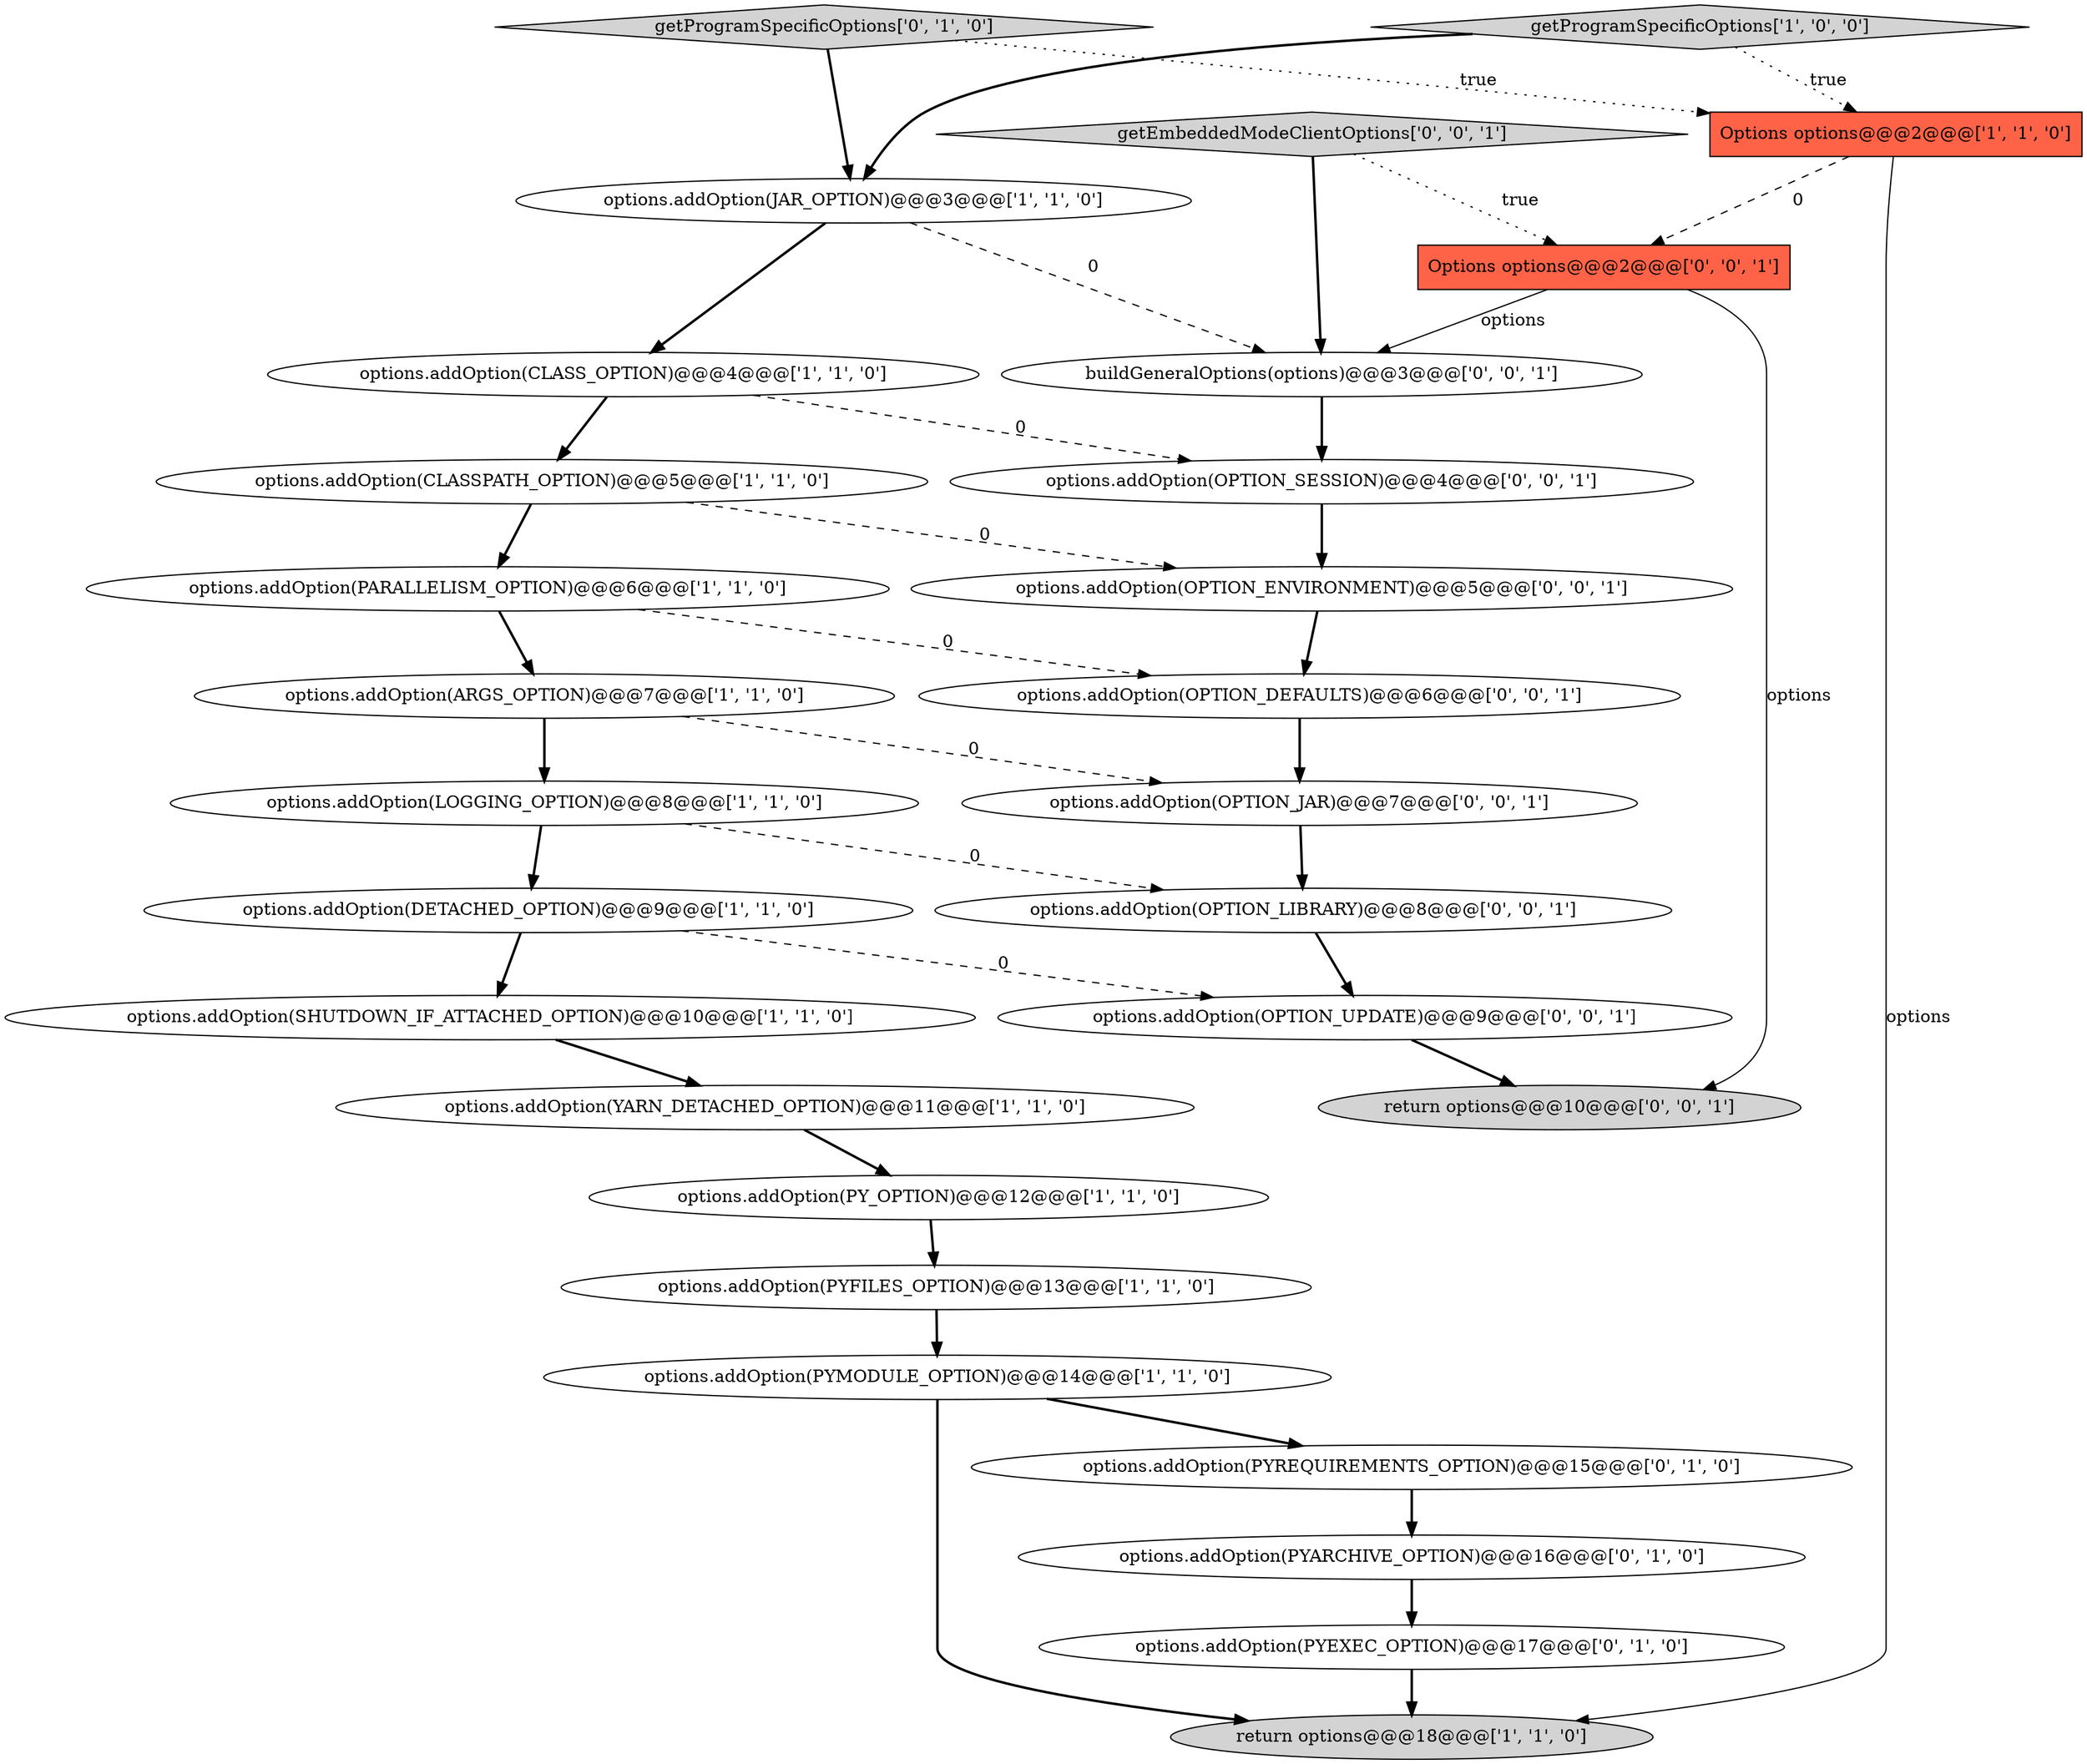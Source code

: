 digraph {
17 [style = filled, label = "options.addOption(PYEXEC_OPTION)@@@17@@@['0', '1', '0']", fillcolor = white, shape = ellipse image = "AAA1AAABBB2BBB"];
20 [style = filled, label = "options.addOption(OPTION_LIBRARY)@@@8@@@['0', '0', '1']", fillcolor = white, shape = ellipse image = "AAA0AAABBB3BBB"];
2 [style = filled, label = "options.addOption(PARALLELISM_OPTION)@@@6@@@['1', '1', '0']", fillcolor = white, shape = ellipse image = "AAA0AAABBB1BBB"];
7 [style = filled, label = "options.addOption(PYMODULE_OPTION)@@@14@@@['1', '1', '0']", fillcolor = white, shape = ellipse image = "AAA0AAABBB1BBB"];
1 [style = filled, label = "Options options@@@2@@@['1', '1', '0']", fillcolor = tomato, shape = box image = "AAA0AAABBB1BBB"];
15 [style = filled, label = "options.addOption(PYREQUIREMENTS_OPTION)@@@15@@@['0', '1', '0']", fillcolor = white, shape = ellipse image = "AAA1AAABBB2BBB"];
19 [style = filled, label = "options.addOption(OPTION_UPDATE)@@@9@@@['0', '0', '1']", fillcolor = white, shape = ellipse image = "AAA0AAABBB3BBB"];
24 [style = filled, label = "Options options@@@2@@@['0', '0', '1']", fillcolor = tomato, shape = box image = "AAA0AAABBB3BBB"];
13 [style = filled, label = "options.addOption(CLASSPATH_OPTION)@@@5@@@['1', '1', '0']", fillcolor = white, shape = ellipse image = "AAA0AAABBB1BBB"];
22 [style = filled, label = "return options@@@10@@@['0', '0', '1']", fillcolor = lightgray, shape = ellipse image = "AAA0AAABBB3BBB"];
6 [style = filled, label = "options.addOption(ARGS_OPTION)@@@7@@@['1', '1', '0']", fillcolor = white, shape = ellipse image = "AAA0AAABBB1BBB"];
18 [style = filled, label = "getProgramSpecificOptions['0', '1', '0']", fillcolor = lightgray, shape = diamond image = "AAA0AAABBB2BBB"];
16 [style = filled, label = "options.addOption(PYARCHIVE_OPTION)@@@16@@@['0', '1', '0']", fillcolor = white, shape = ellipse image = "AAA1AAABBB2BBB"];
4 [style = filled, label = "options.addOption(PY_OPTION)@@@12@@@['1', '1', '0']", fillcolor = white, shape = ellipse image = "AAA0AAABBB1BBB"];
27 [style = filled, label = "getEmbeddedModeClientOptions['0', '0', '1']", fillcolor = lightgray, shape = diamond image = "AAA0AAABBB3BBB"];
26 [style = filled, label = "options.addOption(OPTION_ENVIRONMENT)@@@5@@@['0', '0', '1']", fillcolor = white, shape = ellipse image = "AAA0AAABBB3BBB"];
3 [style = filled, label = "options.addOption(YARN_DETACHED_OPTION)@@@11@@@['1', '1', '0']", fillcolor = white, shape = ellipse image = "AAA0AAABBB1BBB"];
12 [style = filled, label = "options.addOption(CLASS_OPTION)@@@4@@@['1', '1', '0']", fillcolor = white, shape = ellipse image = "AAA0AAABBB1BBB"];
21 [style = filled, label = "options.addOption(OPTION_DEFAULTS)@@@6@@@['0', '0', '1']", fillcolor = white, shape = ellipse image = "AAA0AAABBB3BBB"];
10 [style = filled, label = "getProgramSpecificOptions['1', '0', '0']", fillcolor = lightgray, shape = diamond image = "AAA0AAABBB1BBB"];
8 [style = filled, label = "return options@@@18@@@['1', '1', '0']", fillcolor = lightgray, shape = ellipse image = "AAA0AAABBB1BBB"];
9 [style = filled, label = "options.addOption(SHUTDOWN_IF_ATTACHED_OPTION)@@@10@@@['1', '1', '0']", fillcolor = white, shape = ellipse image = "AAA0AAABBB1BBB"];
14 [style = filled, label = "options.addOption(PYFILES_OPTION)@@@13@@@['1', '1', '0']", fillcolor = white, shape = ellipse image = "AAA0AAABBB1BBB"];
25 [style = filled, label = "options.addOption(OPTION_JAR)@@@7@@@['0', '0', '1']", fillcolor = white, shape = ellipse image = "AAA0AAABBB3BBB"];
28 [style = filled, label = "buildGeneralOptions(options)@@@3@@@['0', '0', '1']", fillcolor = white, shape = ellipse image = "AAA0AAABBB3BBB"];
23 [style = filled, label = "options.addOption(OPTION_SESSION)@@@4@@@['0', '0', '1']", fillcolor = white, shape = ellipse image = "AAA0AAABBB3BBB"];
5 [style = filled, label = "options.addOption(LOGGING_OPTION)@@@8@@@['1', '1', '0']", fillcolor = white, shape = ellipse image = "AAA0AAABBB1BBB"];
0 [style = filled, label = "options.addOption(JAR_OPTION)@@@3@@@['1', '1', '0']", fillcolor = white, shape = ellipse image = "AAA0AAABBB1BBB"];
11 [style = filled, label = "options.addOption(DETACHED_OPTION)@@@9@@@['1', '1', '0']", fillcolor = white, shape = ellipse image = "AAA0AAABBB1BBB"];
13->26 [style = dashed, label="0"];
14->7 [style = bold, label=""];
1->24 [style = dashed, label="0"];
26->21 [style = bold, label=""];
7->8 [style = bold, label=""];
10->1 [style = dotted, label="true"];
18->1 [style = dotted, label="true"];
0->28 [style = dashed, label="0"];
24->28 [style = solid, label="options"];
27->28 [style = bold, label=""];
12->23 [style = dashed, label="0"];
25->20 [style = bold, label=""];
24->22 [style = solid, label="options"];
9->3 [style = bold, label=""];
28->23 [style = bold, label=""];
11->9 [style = bold, label=""];
19->22 [style = bold, label=""];
11->19 [style = dashed, label="0"];
23->26 [style = bold, label=""];
12->13 [style = bold, label=""];
20->19 [style = bold, label=""];
21->25 [style = bold, label=""];
1->8 [style = solid, label="options"];
0->12 [style = bold, label=""];
5->11 [style = bold, label=""];
5->20 [style = dashed, label="0"];
15->16 [style = bold, label=""];
6->5 [style = bold, label=""];
17->8 [style = bold, label=""];
4->14 [style = bold, label=""];
2->6 [style = bold, label=""];
2->21 [style = dashed, label="0"];
7->15 [style = bold, label=""];
16->17 [style = bold, label=""];
13->2 [style = bold, label=""];
6->25 [style = dashed, label="0"];
3->4 [style = bold, label=""];
10->0 [style = bold, label=""];
27->24 [style = dotted, label="true"];
18->0 [style = bold, label=""];
}

